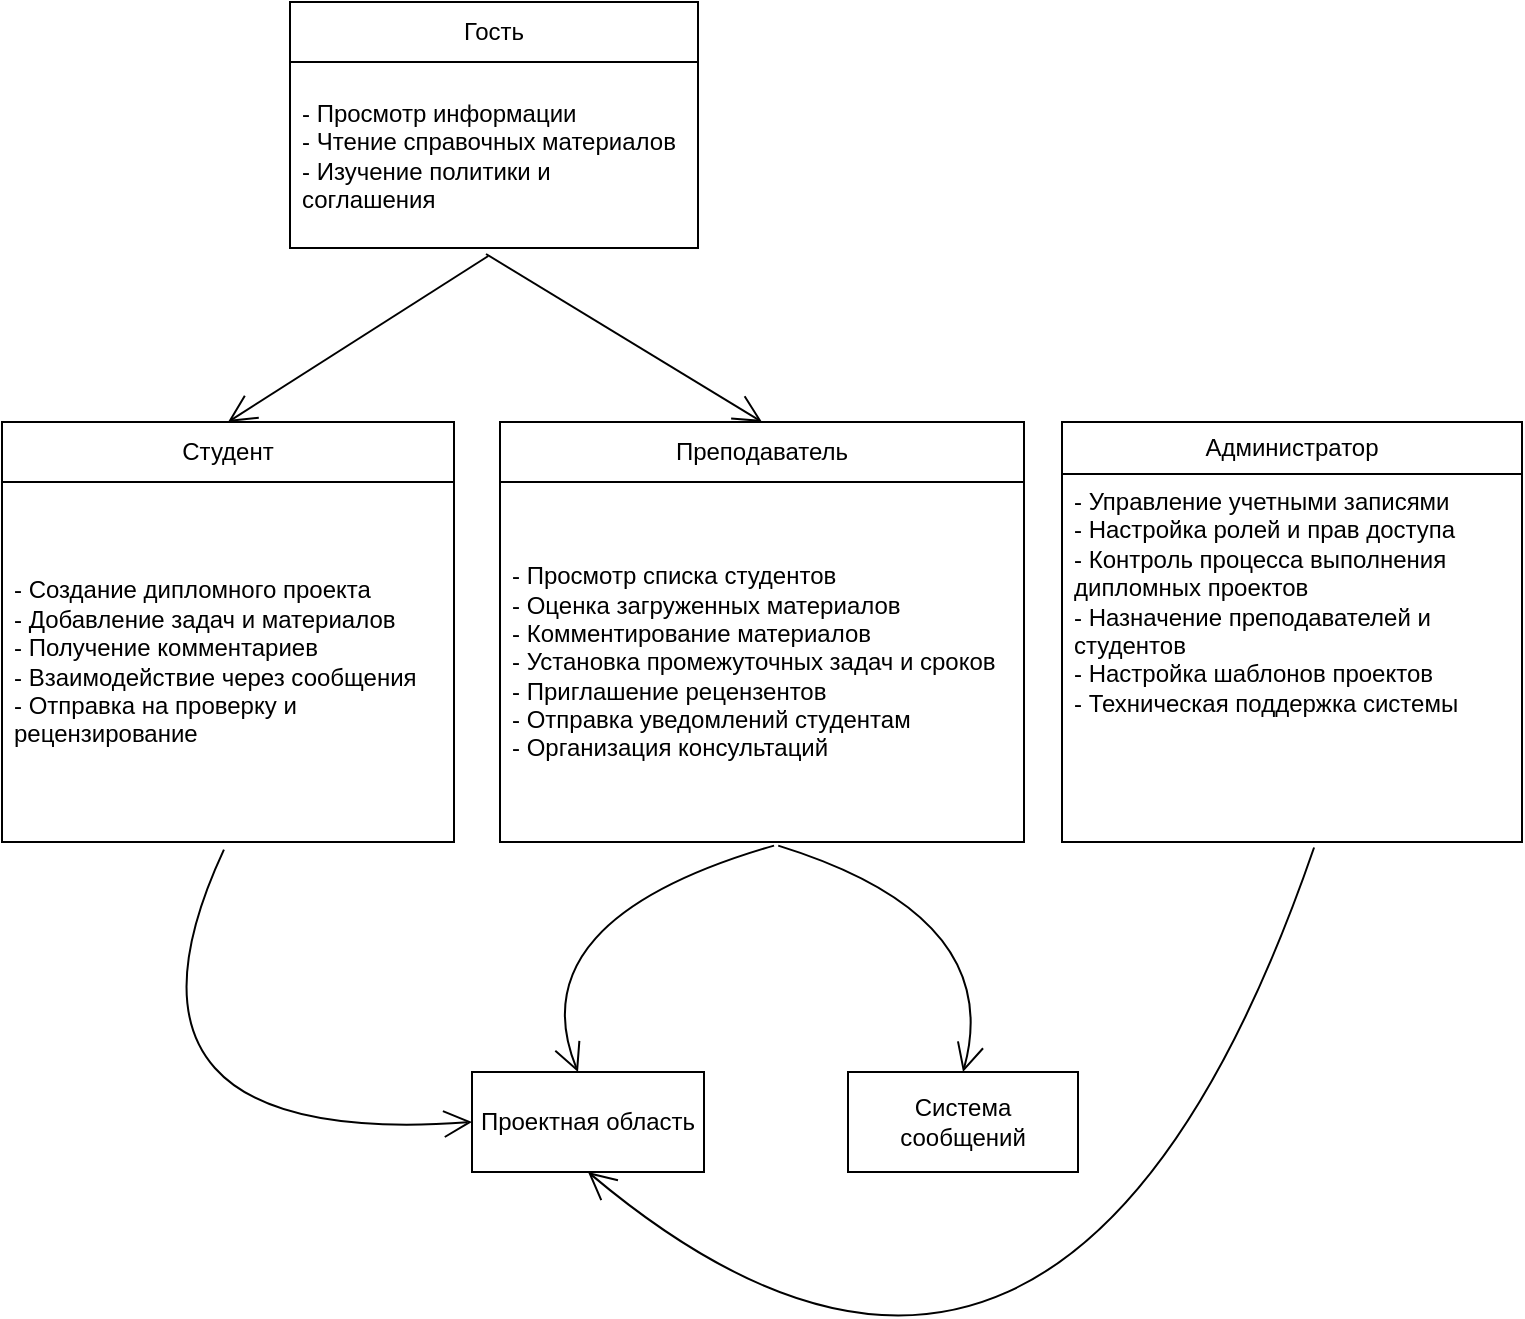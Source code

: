 <mxfile version="24.7.17">
  <diagram name="Страница — 1" id="tJxcyjW0NNPjU7oyLboh">
    <mxGraphModel dx="1243" dy="1235" grid="0" gridSize="10" guides="1" tooltips="1" connect="1" arrows="1" fold="1" page="0" pageScale="1" pageWidth="827" pageHeight="1169" math="0" shadow="0">
      <root>
        <mxCell id="0" />
        <mxCell id="1" parent="0" />
        <mxCell id="g0cG-jnoPmAeGdJewBBW-2" value="Гость" style="swimlane;fontStyle=0;childLayout=stackLayout;horizontal=1;startSize=30;horizontalStack=0;resizeParent=1;resizeParentMax=0;resizeLast=0;collapsible=1;marginBottom=0;whiteSpace=wrap;html=1;" vertex="1" parent="1">
          <mxGeometry x="74" y="-84" width="204" height="123" as="geometry" />
        </mxCell>
        <mxCell id="g0cG-jnoPmAeGdJewBBW-3" value="- Просмотр информации&lt;br&gt;- Чтение справочных материалов&lt;div&gt;- Изучение политики и соглашения&lt;br&gt;&lt;/div&gt;" style="text;strokeColor=none;fillColor=none;align=left;verticalAlign=middle;spacingLeft=4;spacingRight=4;overflow=hidden;points=[[0,0.5],[1,0.5]];portConstraint=eastwest;rotatable=0;whiteSpace=wrap;html=1;" vertex="1" parent="g0cG-jnoPmAeGdJewBBW-2">
          <mxGeometry y="30" width="204" height="93" as="geometry" />
        </mxCell>
        <mxCell id="g0cG-jnoPmAeGdJewBBW-7" value="Преподаватель" style="swimlane;fontStyle=0;childLayout=stackLayout;horizontal=1;startSize=30;horizontalStack=0;resizeParent=1;resizeParentMax=0;resizeLast=0;collapsible=1;marginBottom=0;whiteSpace=wrap;html=1;" vertex="1" parent="1">
          <mxGeometry x="179" y="126" width="262" height="210" as="geometry" />
        </mxCell>
        <mxCell id="g0cG-jnoPmAeGdJewBBW-10" value="- Просмотр списка студентов&lt;br&gt;- Оценка загруженных материалов&lt;br&gt;- Комментирование материалов&lt;br&gt;- Установка промежуточных задач и сроков&lt;br&gt;- Приглашение рецензентов&lt;br&gt;- Отправка уведомлений студентам&lt;br&gt;- Организация консультаций" style="text;strokeColor=none;fillColor=none;align=left;verticalAlign=middle;spacingLeft=4;spacingRight=4;overflow=hidden;points=[[0,0.5],[1,0.5]];portConstraint=eastwest;rotatable=0;whiteSpace=wrap;html=1;" vertex="1" parent="g0cG-jnoPmAeGdJewBBW-7">
          <mxGeometry y="30" width="262" height="180" as="geometry" />
        </mxCell>
        <mxCell id="g0cG-jnoPmAeGdJewBBW-11" value="Студент" style="swimlane;fontStyle=0;childLayout=stackLayout;horizontal=1;startSize=30;horizontalStack=0;resizeParent=1;resizeParentMax=0;resizeLast=0;collapsible=1;marginBottom=0;whiteSpace=wrap;html=1;" vertex="1" parent="1">
          <mxGeometry x="-70" y="126" width="226" height="210" as="geometry" />
        </mxCell>
        <mxCell id="g0cG-jnoPmAeGdJewBBW-12" value="- Создание дипломного проекта&lt;br&gt;- Добавление задач и материалов&lt;br&gt;- Получение комментариев&lt;br&gt;- Взаимодействие через сообщения&lt;br&gt;- Отправка на проверку и рецензирование" style="text;strokeColor=none;fillColor=none;align=left;verticalAlign=middle;spacingLeft=4;spacingRight=4;overflow=hidden;points=[[0,0.5],[1,0.5]];portConstraint=eastwest;rotatable=0;whiteSpace=wrap;html=1;" vertex="1" parent="g0cG-jnoPmAeGdJewBBW-11">
          <mxGeometry y="30" width="226" height="180" as="geometry" />
        </mxCell>
        <mxCell id="g0cG-jnoPmAeGdJewBBW-21" value="" style="endArrow=open;endFill=1;endSize=12;html=1;rounded=0;fontSize=12;curved=1;exitX=0.486;exitY=1.043;exitDx=0;exitDy=0;exitPerimeter=0;entryX=0.5;entryY=0;entryDx=0;entryDy=0;" edge="1" parent="1" source="g0cG-jnoPmAeGdJewBBW-3" target="g0cG-jnoPmAeGdJewBBW-11">
          <mxGeometry width="160" relative="1" as="geometry">
            <mxPoint x="70" y="96" as="sourcePoint" />
            <mxPoint x="230" y="96" as="targetPoint" />
          </mxGeometry>
        </mxCell>
        <mxCell id="g0cG-jnoPmAeGdJewBBW-22" value="" style="endArrow=open;endFill=1;endSize=12;html=1;rounded=0;fontSize=12;curved=1;entryX=0.5;entryY=0;entryDx=0;entryDy=0;" edge="1" parent="1" target="g0cG-jnoPmAeGdJewBBW-7">
          <mxGeometry width="160" relative="1" as="geometry">
            <mxPoint x="172" y="42" as="sourcePoint" />
            <mxPoint x="332" y="42" as="targetPoint" />
          </mxGeometry>
        </mxCell>
        <mxCell id="g0cG-jnoPmAeGdJewBBW-23" value="Администратор" style="swimlane;fontStyle=0;childLayout=stackLayout;horizontal=1;startSize=26;fillColor=none;horizontalStack=0;resizeParent=1;resizeParentMax=0;resizeLast=0;collapsible=1;marginBottom=0;whiteSpace=wrap;html=1;" vertex="1" parent="1">
          <mxGeometry x="460" y="126" width="230" height="210" as="geometry" />
        </mxCell>
        <mxCell id="g0cG-jnoPmAeGdJewBBW-24" value="- Управление учетными записями&lt;br&gt;- Настройка ролей и прав доступа&lt;br&gt;- Контроль процесса выполнения дипломных проектов&lt;br&gt;- Назначение преподавателей и студентов&lt;br&gt;- Настройка шаблонов проектов&lt;br&gt;- Техническая поддержка системы" style="text;strokeColor=none;fillColor=none;align=left;verticalAlign=top;spacingLeft=4;spacingRight=4;overflow=hidden;rotatable=0;points=[[0,0.5],[1,0.5]];portConstraint=eastwest;whiteSpace=wrap;html=1;" vertex="1" parent="g0cG-jnoPmAeGdJewBBW-23">
          <mxGeometry y="26" width="230" height="184" as="geometry" />
        </mxCell>
        <mxCell id="g0cG-jnoPmAeGdJewBBW-27" value="Проектная область" style="html=1;whiteSpace=wrap;" vertex="1" parent="1">
          <mxGeometry x="165" y="451" width="116" height="50" as="geometry" />
        </mxCell>
        <mxCell id="g0cG-jnoPmAeGdJewBBW-28" value="Система сообщений" style="html=1;whiteSpace=wrap;" vertex="1" parent="1">
          <mxGeometry x="353" y="451" width="115" height="50" as="geometry" />
        </mxCell>
        <mxCell id="g0cG-jnoPmAeGdJewBBW-29" value="" style="endArrow=open;endFill=1;endSize=12;html=1;rounded=0;fontSize=12;curved=1;exitX=0.491;exitY=1.021;exitDx=0;exitDy=0;exitPerimeter=0;entryX=0;entryY=0.5;entryDx=0;entryDy=0;" edge="1" parent="1" source="g0cG-jnoPmAeGdJewBBW-12" target="g0cG-jnoPmAeGdJewBBW-27">
          <mxGeometry width="160" relative="1" as="geometry">
            <mxPoint x="110" y="395" as="sourcePoint" />
            <mxPoint x="218" y="448" as="targetPoint" />
            <Array as="points">
              <mxPoint x="-29" y="490" />
            </Array>
          </mxGeometry>
        </mxCell>
        <mxCell id="g0cG-jnoPmAeGdJewBBW-30" value="" style="endArrow=open;endFill=1;endSize=12;html=1;rounded=0;fontSize=12;curved=1;exitX=0.523;exitY=1.01;exitDx=0;exitDy=0;exitPerimeter=0;" edge="1" parent="1" source="g0cG-jnoPmAeGdJewBBW-10">
          <mxGeometry width="160" relative="1" as="geometry">
            <mxPoint x="193" y="63" as="sourcePoint" />
            <mxPoint x="218" y="451" as="targetPoint" />
            <Array as="points">
              <mxPoint x="187" y="375" />
            </Array>
          </mxGeometry>
        </mxCell>
        <mxCell id="g0cG-jnoPmAeGdJewBBW-31" value="" style="endArrow=open;endFill=1;endSize=12;html=1;rounded=0;fontSize=12;curved=1;exitX=0.531;exitY=1.01;exitDx=0;exitDy=0;exitPerimeter=0;entryX=0.5;entryY=0;entryDx=0;entryDy=0;" edge="1" parent="1" source="g0cG-jnoPmAeGdJewBBW-10" target="g0cG-jnoPmAeGdJewBBW-28">
          <mxGeometry width="160" relative="1" as="geometry">
            <mxPoint x="203" y="73" as="sourcePoint" />
            <mxPoint x="73" y="156" as="targetPoint" />
            <Array as="points">
              <mxPoint x="432" y="373" />
            </Array>
          </mxGeometry>
        </mxCell>
        <mxCell id="g0cG-jnoPmAeGdJewBBW-32" value="" style="endArrow=open;endFill=1;endSize=12;html=1;rounded=0;fontSize=12;curved=1;exitX=0.548;exitY=1.015;exitDx=0;exitDy=0;exitPerimeter=0;entryX=0.5;entryY=1;entryDx=0;entryDy=0;" edge="1" parent="1" source="g0cG-jnoPmAeGdJewBBW-24" target="g0cG-jnoPmAeGdJewBBW-27">
          <mxGeometry width="160" relative="1" as="geometry">
            <mxPoint x="213" y="83" as="sourcePoint" />
            <mxPoint x="83" y="166" as="targetPoint" />
            <Array as="points">
              <mxPoint x="461" y="701" />
            </Array>
          </mxGeometry>
        </mxCell>
      </root>
    </mxGraphModel>
  </diagram>
</mxfile>
